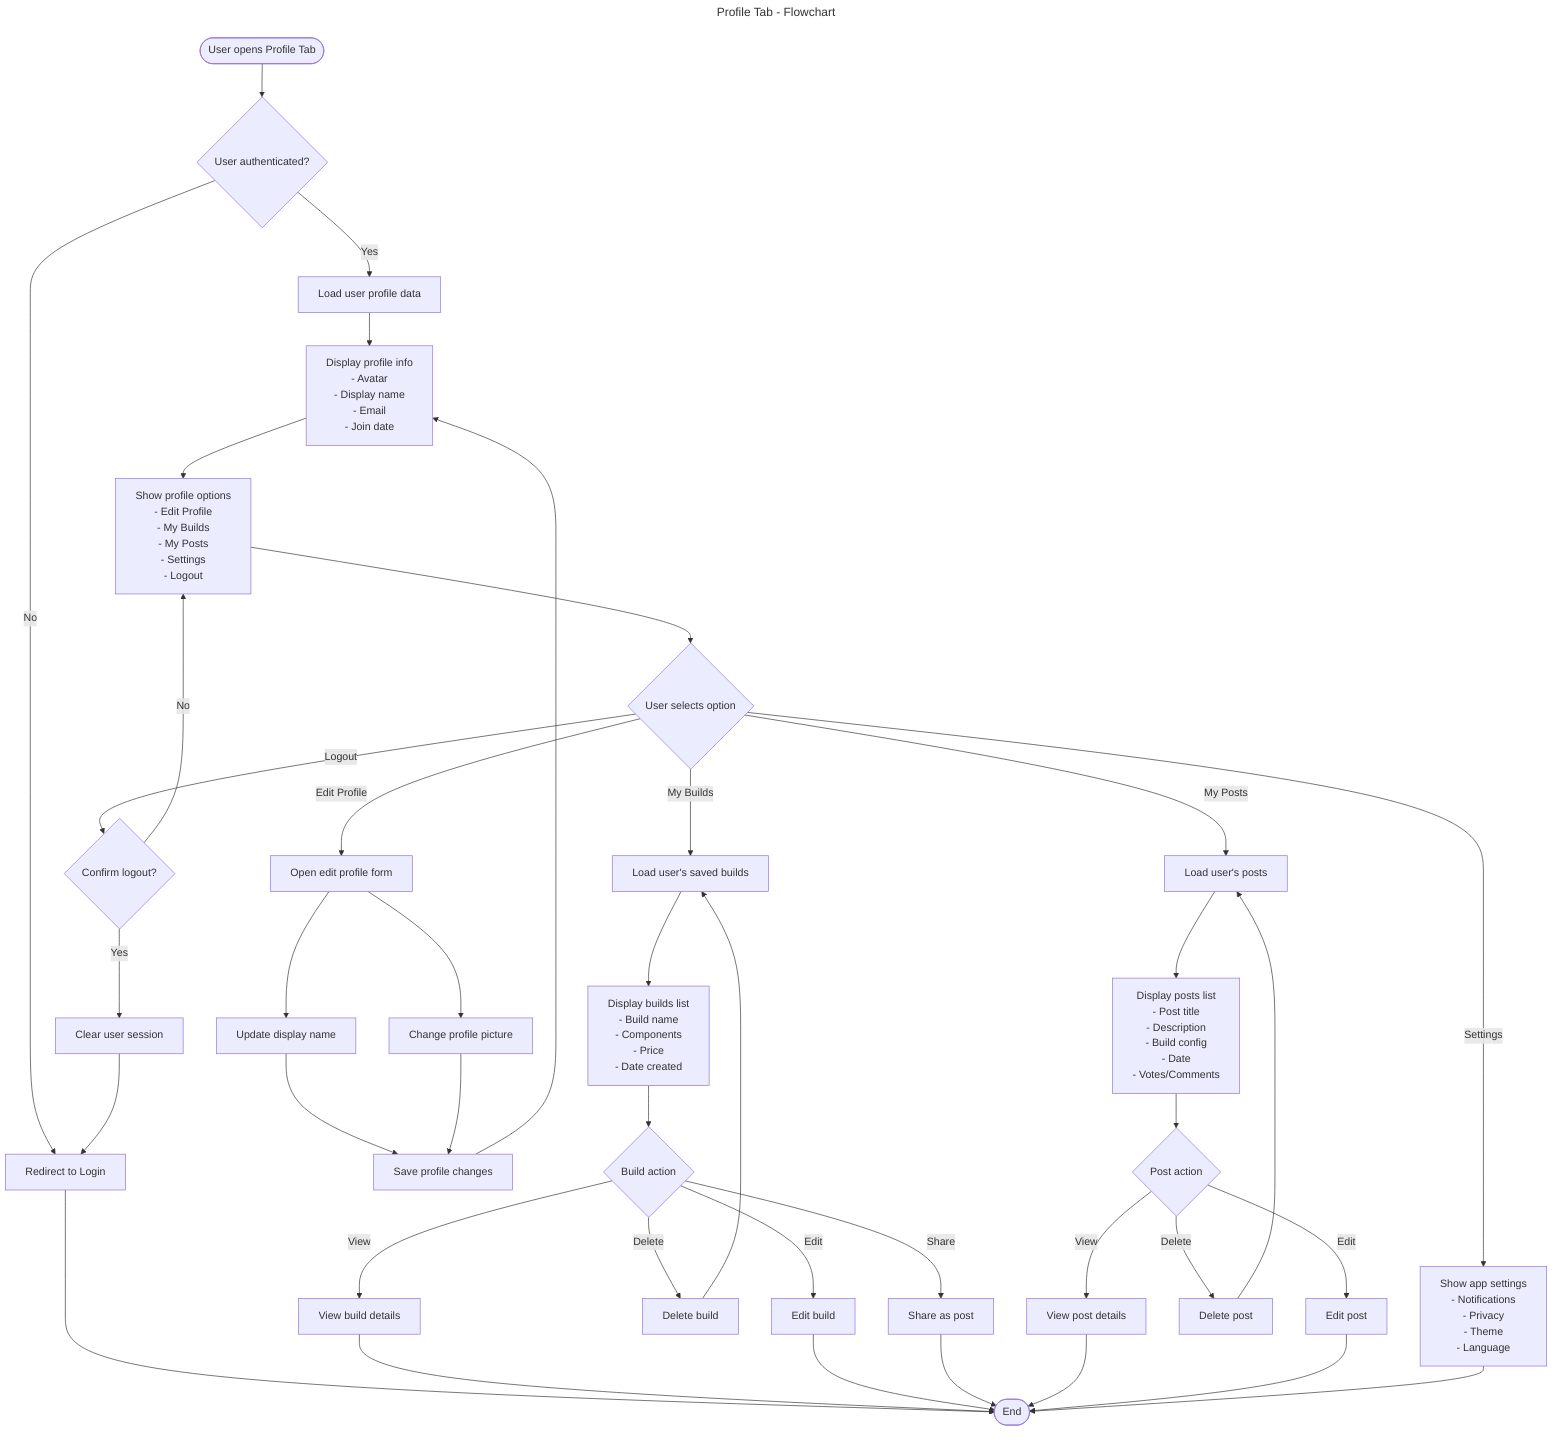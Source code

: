 ---
title: Profile Tab - Flowchart
---
flowchart TD
    Start([User opens Profile Tab])
    
    CheckAuth{User authenticated?}
    RedirectLogin[Redirect to Login]
    
    LoadProfile[Load user profile data]
    DisplayProfile[Display profile info<br/>- Avatar<br/>- Display name<br/>- Email<br/>- Join date]
    
    ShowOptions[Show profile options<br/>- Edit Profile<br/>- My Builds<br/>- My Posts<br/>- Settings<br/>- Logout]
    
    UserAction{User selects option}
    
    %% Edit Profile
    EditProfile[Open edit profile form]
    UpdateName[Update display name]
    ChangeAvatar[Change profile picture]
    SaveChanges[Save profile changes]
    
    %% My Builds
    LoadUserBuilds[Load user's saved builds]
    DisplayBuilds[Display builds list<br/>- Build name<br/>- Components<br/>- Price<br/>- Date created]
    
    BuildAction{Build action}
    ViewBuild[View build details]
    EditBuild[Edit build]
    DeleteBuild[Delete build]
    ShareBuild[Share as post]
    
    %% My Posts
    LoadUserPosts[Load user's posts]
    DisplayPosts[Display posts list<br/>- Post title<br/>- Description<br/>- Build config<br/>- Date<br/>- Votes/Comments]
    
    PostAction{Post action}
    ViewPost[View post details]
    EditPost[Edit post]
    DeletePost[Delete post]
    
    %% Settings
    ShowSettings[Show app settings<br/>- Notifications<br/>- Privacy<br/>- Theme<br/>- Language]
    
    %% Logout
    ConfirmLogout{Confirm logout?}
    PerformLogout[Clear user session]
    
    End([End])
    
    Start --> CheckAuth
    CheckAuth -->|No| RedirectLogin
    CheckAuth -->|Yes| LoadProfile
    RedirectLogin --> End
    
    LoadProfile --> DisplayProfile
    DisplayProfile --> ShowOptions
    ShowOptions --> UserAction
    
    UserAction -->|Edit Profile| EditProfile
    UserAction -->|My Builds| LoadUserBuilds
    UserAction -->|My Posts| LoadUserPosts
    UserAction -->|Settings| ShowSettings
    UserAction -->|Logout| ConfirmLogout
    
    %% Edit Profile Flow
    EditProfile --> UpdateName
    EditProfile --> ChangeAvatar
    UpdateName --> SaveChanges
    ChangeAvatar --> SaveChanges
    SaveChanges --> DisplayProfile
    
    %% My Builds Flow
    LoadUserBuilds --> DisplayBuilds
    DisplayBuilds --> BuildAction
    BuildAction -->|View| ViewBuild
    BuildAction -->|Edit| EditBuild
    BuildAction -->|Delete| DeleteBuild
    BuildAction -->|Share| ShareBuild
    
    ViewBuild --> End
    EditBuild --> End
    DeleteBuild --> LoadUserBuilds
    ShareBuild --> End
    
    %% My Posts Flow
    LoadUserPosts --> DisplayPosts
    DisplayPosts --> PostAction
    PostAction -->|View| ViewPost
    PostAction -->|Edit| EditPost
    PostAction -->|Delete| DeletePost
    
    ViewPost --> End
    EditPost --> End
    DeletePost --> LoadUserPosts
    
    %% Settings & Logout
    ShowSettings --> End
    ConfirmLogout -->|Yes| PerformLogout
    ConfirmLogout -->|No| ShowOptions
    PerformLogout --> RedirectLogin